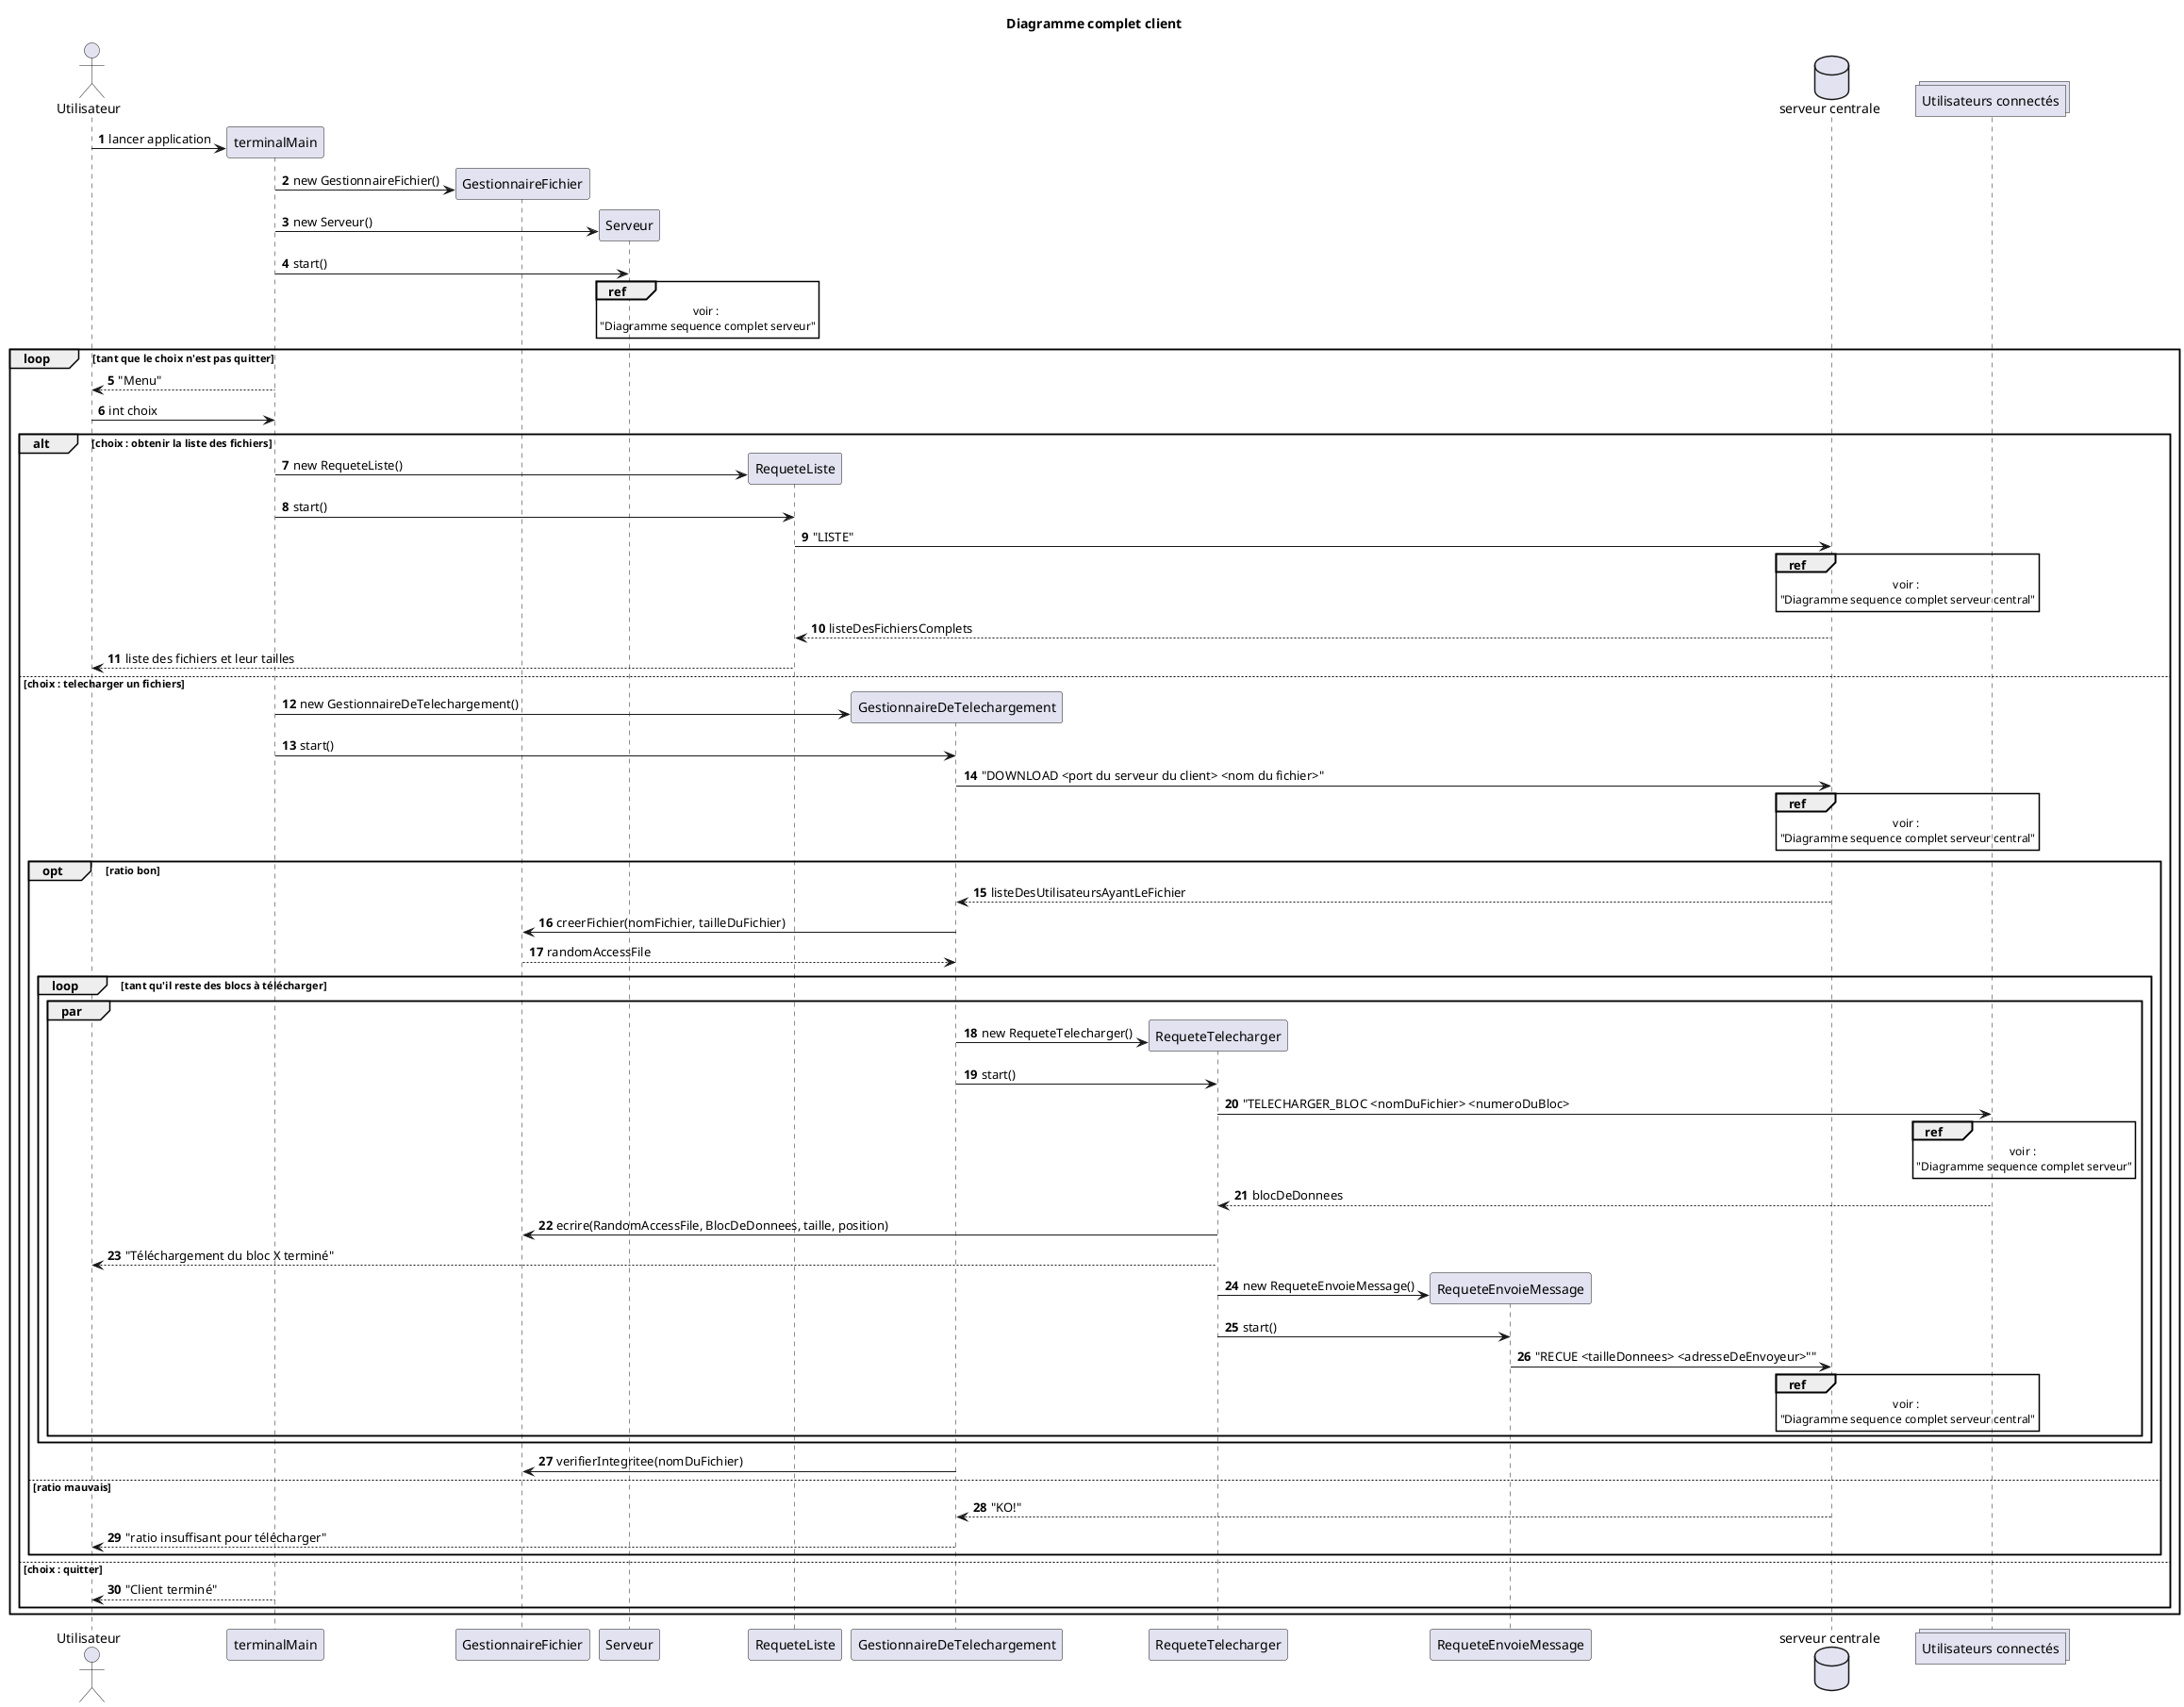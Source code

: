 @startuml

'acteurs
actor "Utilisateur" as u order 1
database "serveur centrale" as sc order 10
collections "Utilisateurs connectés" as u2 order 20

'parametres
title Diagramme complet client
autonumber 

'actions
create "terminalMain" as tm order 2
u -> tm : lancer application
create "GestionnaireFichier" as gf order 3
tm -> gf : new GestionnaireFichier()
create "Serveur" as s order 4
tm ->  s : new Serveur()
tm -> s : start()
ref over s
    voir : 
    "Diagramme sequence complet serveur"
end ref
loop tant que le choix n'est pas quitter
    tm --> u : "Menu"
    u -> tm : int choix
    alt choix : obtenir la liste des fichiers
        create "RequeteListe" as rl order 5
        tm -> rl : new RequeteListe()
        tm -> rl : start()
        rl -> sc : "LISTE"
        ref over sc
            voir : 
            "Diagramme sequence complet serveur central"
        end ref
        sc --> rl : listeDesFichiersComplets
        rl --> u : liste des fichiers et leur tailles
    else choix : telecharger un fichiers
        create "GestionnaireDeTelechargement" as gt order 6
        tm -> gt : new GestionnaireDeTelechargement()
        tm -> gt : start()
        gt -> sc : "DOWNLOAD <port du serveur du client> <nom du fichier>"
        ref over sc
            voir : 
            "Diagramme sequence complet serveur central"
        end ref
        opt ratio bon
            sc --> gt : listeDesUtilisateursAyantLeFichier
            gt -> gf : creerFichier(nomFichier, tailleDuFichier)
            gf --> gt : randomAccessFile
            loop tant qu'il reste des blocs à télécharger
                par
                    create "RequeteTelecharger" as rt order 7
                    gt -> rt : new RequeteTelecharger()
                    gt -> rt : start()
                    rt -> u2 : "TELECHARGER_BLOC <nomDuFichier> <numeroDuBloc>
                    ref over u2
                        voir : 
                        "Diagramme sequence complet serveur"
                    end ref
                    u2 --> rt : blocDeDonnees
                    rt -> gf : ecrire(RandomAccessFile, BlocDeDonnees, taille, position)
                    rt --> u : "Téléchargement du bloc X terminé"
                    create "RequeteEnvoieMessage" as rem order 8
                    rt -> rem : new RequeteEnvoieMessage()
                    rt -> rem : start()
                    rem -> sc : "RECUE <tailleDonnees> <adresseDeEnvoyeur>""
                    ref over sc
                        voir : 
                        "Diagramme sequence complet serveur central"
                    end ref
                end
            end loop
            gt -> gf : verifierIntegritee(nomDuFichier)
        else ratio mauvais
            sc --> gt : "KO!"
            gt --> u : "ratio insuffisant pour télécharger"
        end
    else choix : quitter
    tm --> u : "Client terminé"
end

end



@enduml